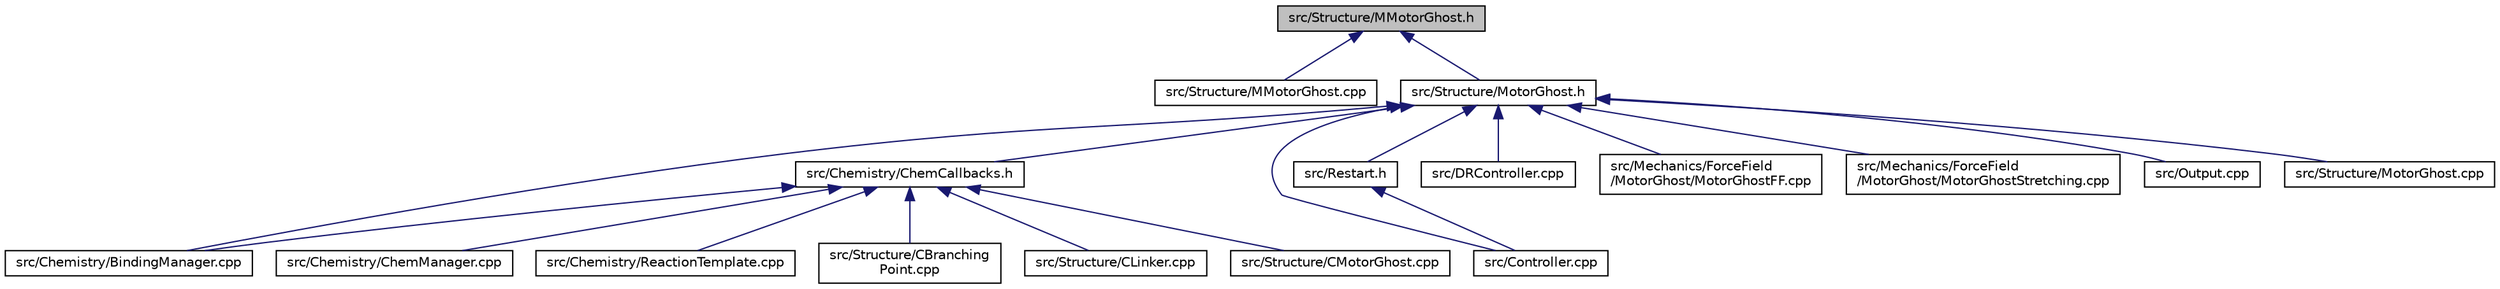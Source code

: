 digraph "src/Structure/MMotorGhost.h"
{
 // INTERACTIVE_SVG=YES
  edge [fontname="Helvetica",fontsize="10",labelfontname="Helvetica",labelfontsize="10"];
  node [fontname="Helvetica",fontsize="10",shape=record];
  Node12 [label="src/Structure/MMotorGhost.h",height=0.2,width=0.4,color="black", fillcolor="grey75", style="filled", fontcolor="black"];
  Node12 -> Node13 [dir="back",color="midnightblue",fontsize="10",style="solid",fontname="Helvetica"];
  Node13 [label="src/Structure/MMotorGhost.cpp",height=0.2,width=0.4,color="black", fillcolor="white", style="filled",URL="$MMotorGhost_8cpp.html"];
  Node12 -> Node14 [dir="back",color="midnightblue",fontsize="10",style="solid",fontname="Helvetica"];
  Node14 [label="src/Structure/MotorGhost.h",height=0.2,width=0.4,color="black", fillcolor="white", style="filled",URL="$MotorGhost_8h.html"];
  Node14 -> Node15 [dir="back",color="midnightblue",fontsize="10",style="solid",fontname="Helvetica"];
  Node15 [label="src/Chemistry/BindingManager.cpp",height=0.2,width=0.4,color="black", fillcolor="white", style="filled",URL="$BindingManager_8cpp.html"];
  Node14 -> Node16 [dir="back",color="midnightblue",fontsize="10",style="solid",fontname="Helvetica"];
  Node16 [label="src/Chemistry/ChemCallbacks.h",height=0.2,width=0.4,color="black", fillcolor="white", style="filled",URL="$ChemCallbacks_8h.html"];
  Node16 -> Node15 [dir="back",color="midnightblue",fontsize="10",style="solid",fontname="Helvetica"];
  Node16 -> Node17 [dir="back",color="midnightblue",fontsize="10",style="solid",fontname="Helvetica"];
  Node17 [label="src/Chemistry/ChemManager.cpp",height=0.2,width=0.4,color="black", fillcolor="white", style="filled",URL="$ChemManager_8cpp.html"];
  Node16 -> Node18 [dir="back",color="midnightblue",fontsize="10",style="solid",fontname="Helvetica"];
  Node18 [label="src/Chemistry/ReactionTemplate.cpp",height=0.2,width=0.4,color="black", fillcolor="white", style="filled",URL="$ReactionTemplate_8cpp.html"];
  Node16 -> Node19 [dir="back",color="midnightblue",fontsize="10",style="solid",fontname="Helvetica"];
  Node19 [label="src/Structure/CBranching\lPoint.cpp",height=0.2,width=0.4,color="black", fillcolor="white", style="filled",URL="$CBranchingPoint_8cpp.html"];
  Node16 -> Node20 [dir="back",color="midnightblue",fontsize="10",style="solid",fontname="Helvetica"];
  Node20 [label="src/Structure/CLinker.cpp",height=0.2,width=0.4,color="black", fillcolor="white", style="filled",URL="$CLinker_8cpp.html"];
  Node16 -> Node21 [dir="back",color="midnightblue",fontsize="10",style="solid",fontname="Helvetica"];
  Node21 [label="src/Structure/CMotorGhost.cpp",height=0.2,width=0.4,color="black", fillcolor="white", style="filled",URL="$CMotorGhost_8cpp.html"];
  Node14 -> Node22 [dir="back",color="midnightblue",fontsize="10",style="solid",fontname="Helvetica"];
  Node22 [label="src/Controller.cpp",height=0.2,width=0.4,color="black", fillcolor="white", style="filled",URL="$Controller_8cpp.html"];
  Node14 -> Node23 [dir="back",color="midnightblue",fontsize="10",style="solid",fontname="Helvetica"];
  Node23 [label="src/Restart.h",height=0.2,width=0.4,color="black", fillcolor="white", style="filled",URL="$Restart_8h.html"];
  Node23 -> Node22 [dir="back",color="midnightblue",fontsize="10",style="solid",fontname="Helvetica"];
  Node14 -> Node24 [dir="back",color="midnightblue",fontsize="10",style="solid",fontname="Helvetica"];
  Node24 [label="src/DRController.cpp",height=0.2,width=0.4,color="black", fillcolor="white", style="filled",URL="$DRController_8cpp.html"];
  Node14 -> Node25 [dir="back",color="midnightblue",fontsize="10",style="solid",fontname="Helvetica"];
  Node25 [label="src/Mechanics/ForceField\l/MotorGhost/MotorGhostFF.cpp",height=0.2,width=0.4,color="black", fillcolor="white", style="filled",URL="$MotorGhostFF_8cpp.html"];
  Node14 -> Node26 [dir="back",color="midnightblue",fontsize="10",style="solid",fontname="Helvetica"];
  Node26 [label="src/Mechanics/ForceField\l/MotorGhost/MotorGhostStretching.cpp",height=0.2,width=0.4,color="black", fillcolor="white", style="filled",URL="$MotorGhostStretching_8cpp.html"];
  Node14 -> Node27 [dir="back",color="midnightblue",fontsize="10",style="solid",fontname="Helvetica"];
  Node27 [label="src/Output.cpp",height=0.2,width=0.4,color="black", fillcolor="white", style="filled",URL="$Output_8cpp.html"];
  Node14 -> Node28 [dir="back",color="midnightblue",fontsize="10",style="solid",fontname="Helvetica"];
  Node28 [label="src/Structure/MotorGhost.cpp",height=0.2,width=0.4,color="black", fillcolor="white", style="filled",URL="$MotorGhost_8cpp.html"];
}
